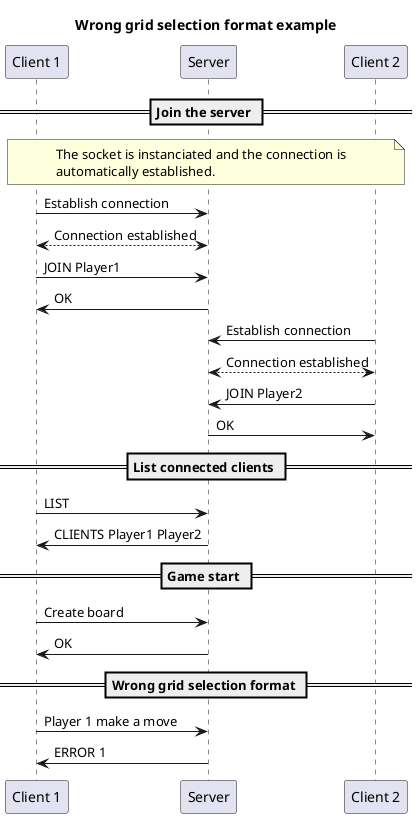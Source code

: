 @startuml

title "Wrong grid selection format example"

participant "Client 1" as c1
participant "Server" as s
participant "Client 2" as c2

== Join the server ==

note over c1, c2
The socket is instanciated and the connection is
automatically established.
end note

c1->s : Establish connection
c1<-->s : Connection established

c1->s: JOIN Player1
s->c1: OK

c2->s : Establish connection
c2<-->s : Connection established

c2->s: JOIN Player2
s->c2: OK

== List connected clients ==

c1->s: LIST
s->c1: CLIENTS Player1 Player2

== Game start ==

c1->s : Create board
s->c1: OK

== Wrong grid selection format ==
c1->s: Player 1 make a move
s->c1: ERROR 1


@enduml
